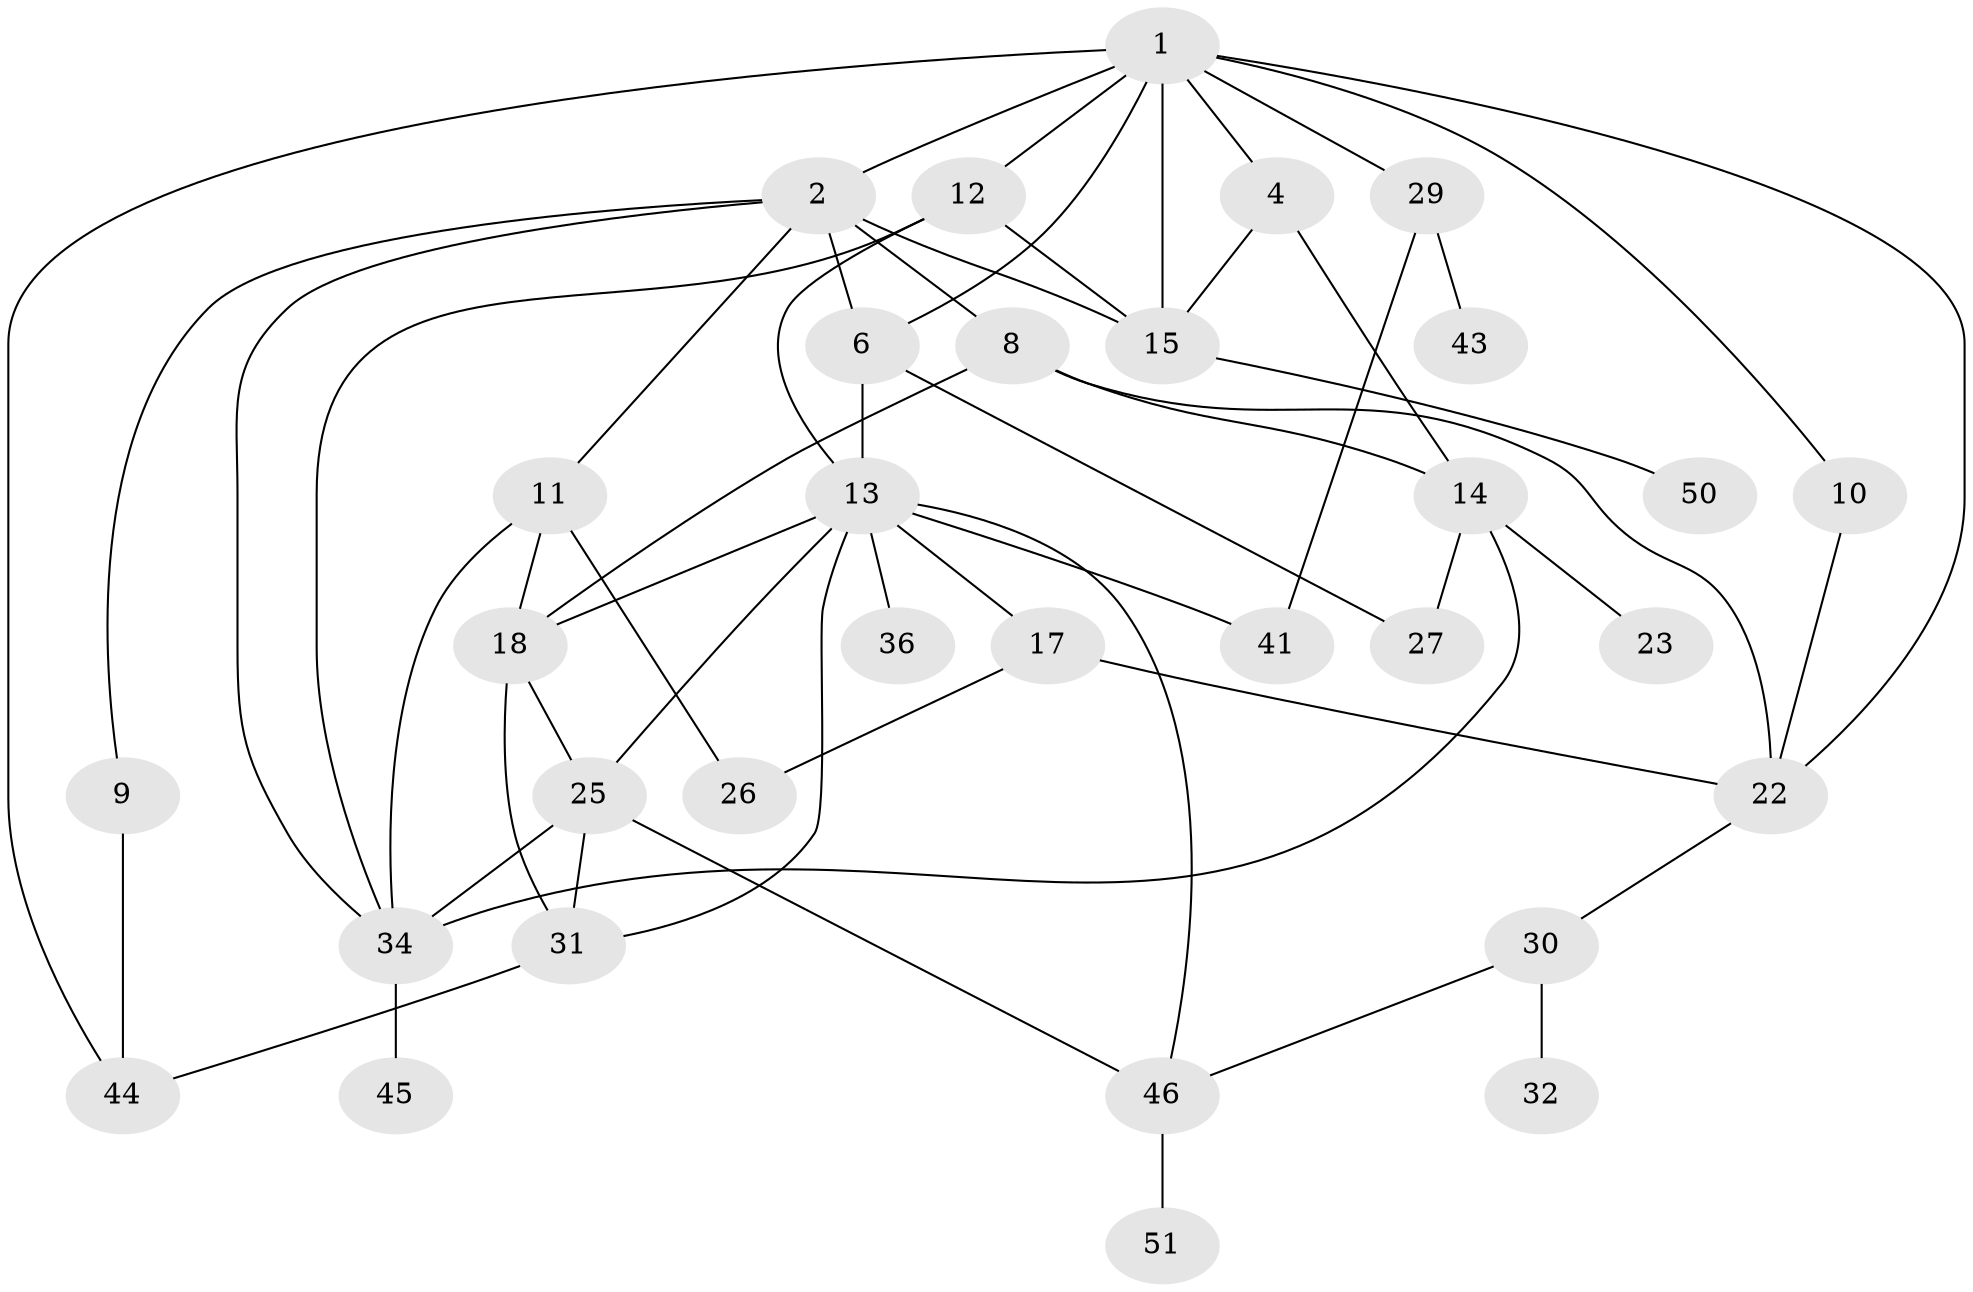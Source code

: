 // original degree distribution, {8: 0.019230769230769232, 4: 0.21153846153846154, 5: 0.057692307692307696, 3: 0.3076923076923077, 2: 0.15384615384615385, 6: 0.038461538461538464, 1: 0.21153846153846154}
// Generated by graph-tools (version 1.1) at 2025/10/02/27/25 16:10:53]
// undirected, 32 vertices, 56 edges
graph export_dot {
graph [start="1"]
  node [color=gray90,style=filled];
  1 [super="+5"];
  2 [super="+3"];
  4;
  6 [super="+7"];
  8 [super="+38"];
  9 [super="+19"];
  10;
  11 [super="+21"];
  12 [super="+33"];
  13 [super="+39"];
  14 [super="+16"];
  15 [super="+37"];
  17;
  18 [super="+20"];
  22 [super="+24"];
  23;
  25 [super="+40"];
  26 [super="+28"];
  27 [super="+48"];
  29 [super="+52"];
  30 [super="+42"];
  31 [super="+47"];
  32;
  34 [super="+35"];
  36;
  41;
  43;
  44;
  45;
  46 [super="+49"];
  50;
  51;
  1 -- 2;
  1 -- 4;
  1 -- 10;
  1 -- 15;
  1 -- 29;
  1 -- 44;
  1 -- 12;
  1 -- 22;
  1 -- 6;
  2 -- 8;
  2 -- 34;
  2 -- 6;
  2 -- 9;
  2 -- 11;
  2 -- 15;
  4 -- 14;
  4 -- 15;
  6 -- 13;
  6 -- 27;
  8 -- 18;
  8 -- 14;
  8 -- 22;
  9 -- 44;
  10 -- 22;
  11 -- 26;
  11 -- 18;
  11 -- 34;
  12 -- 15 [weight=2];
  12 -- 34;
  12 -- 13;
  13 -- 17;
  13 -- 36;
  13 -- 41;
  13 -- 46;
  13 -- 18;
  13 -- 25;
  13 -- 31;
  14 -- 23;
  14 -- 27;
  14 -- 34;
  15 -- 50;
  17 -- 26;
  17 -- 22;
  18 -- 25;
  18 -- 31;
  22 -- 30;
  25 -- 34;
  25 -- 46;
  25 -- 31;
  29 -- 41;
  29 -- 43;
  30 -- 32;
  30 -- 46;
  31 -- 44;
  34 -- 45;
  46 -- 51;
}
